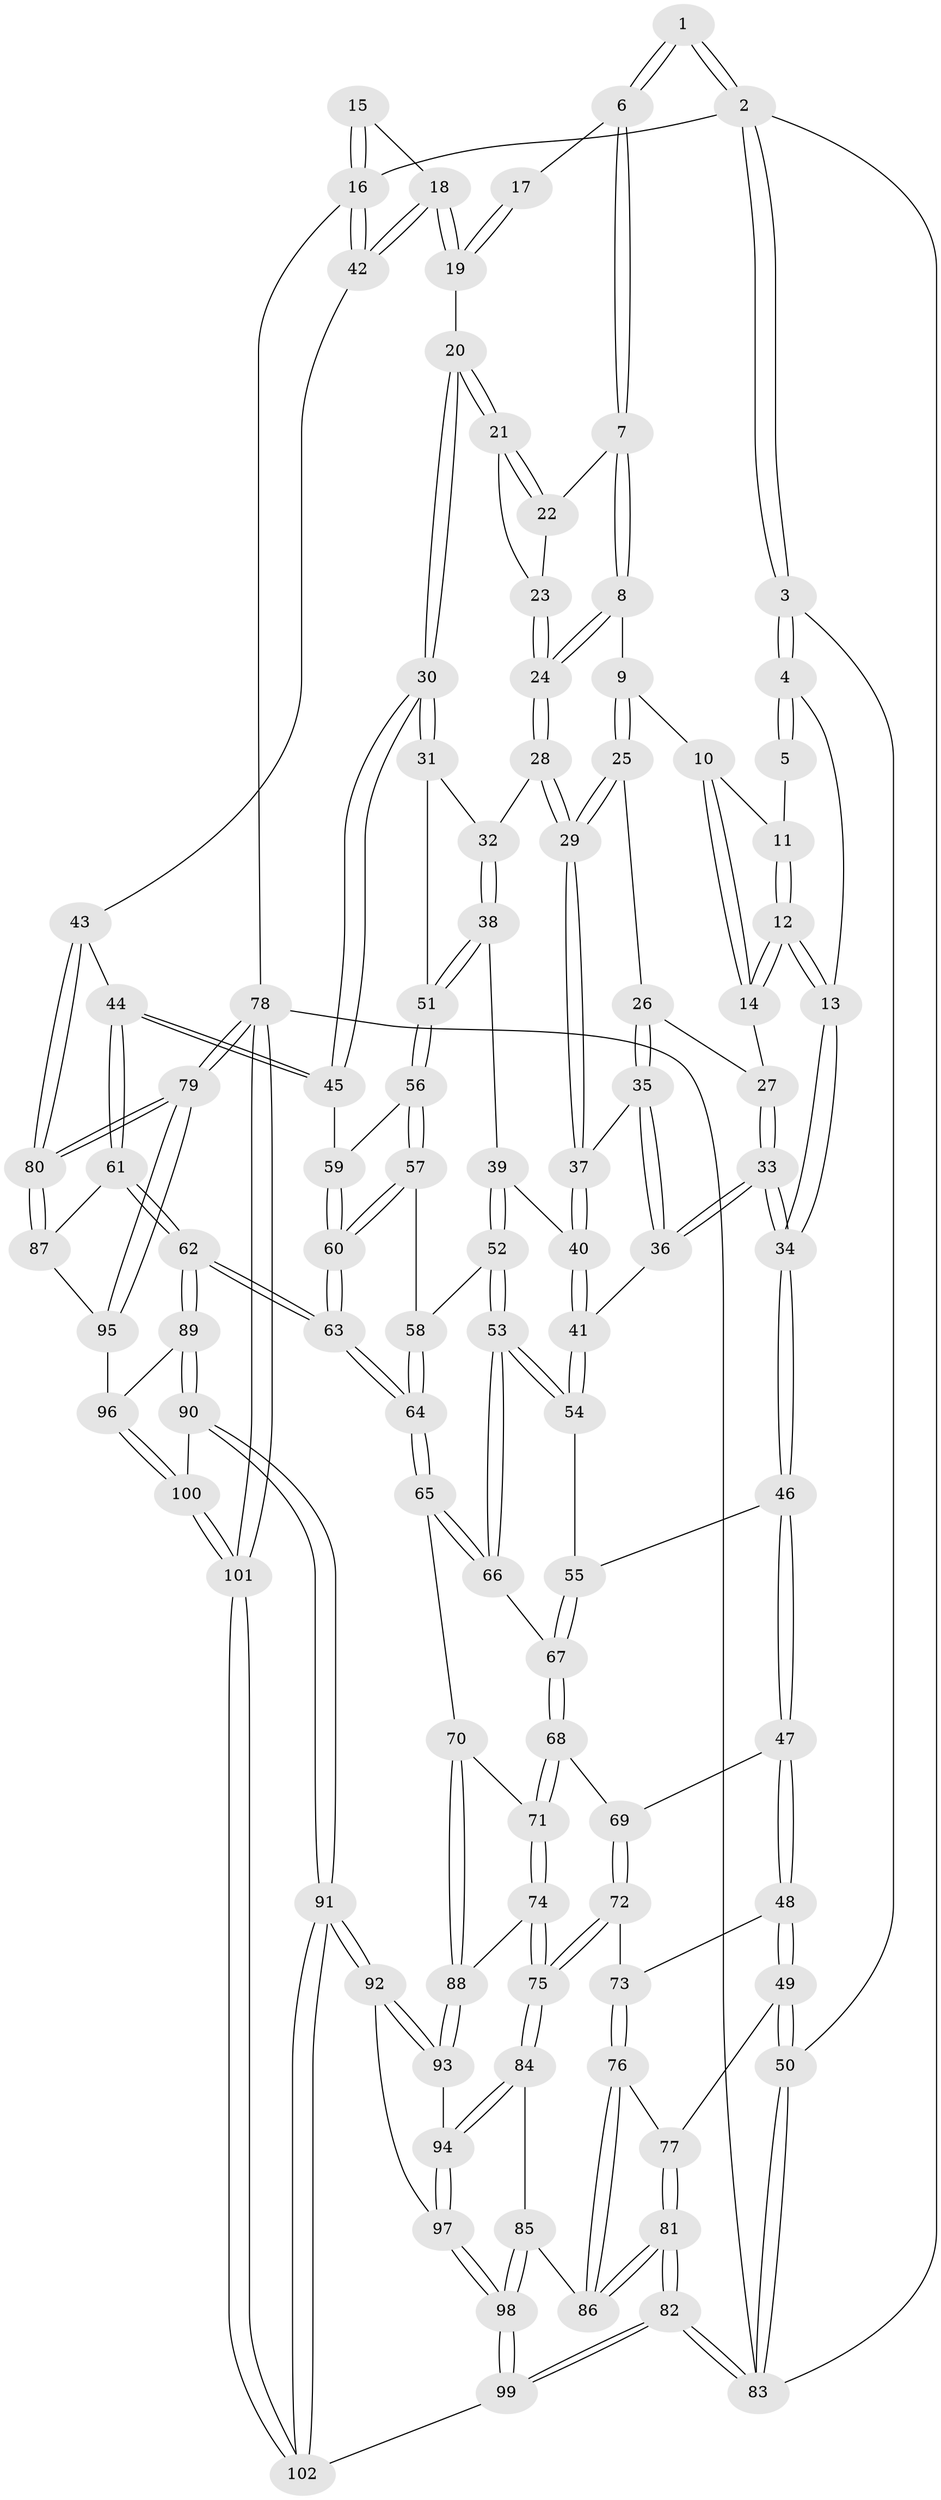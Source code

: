 // Generated by graph-tools (version 1.1) at 2025/59/03/09/25 04:59:57]
// undirected, 102 vertices, 252 edges
graph export_dot {
graph [start="1"]
  node [color=gray90,style=filled];
  1 [pos="+0.18988718494315046+0"];
  2 [pos="+0+0"];
  3 [pos="+0+0.22267636293874318"];
  4 [pos="+0+0.2189450017210846"];
  5 [pos="+0.15787355893551178+0.020769369684245968"];
  6 [pos="+0.5504617104462208+0"];
  7 [pos="+0.544194770808439+0"];
  8 [pos="+0.5173354243610931+0.0037321216775517674"];
  9 [pos="+0.4349015329233146+0.10111418649753263"];
  10 [pos="+0.28174930573949014+0.14445987855740908"];
  11 [pos="+0.1874297430243932+0.08206184572544713"];
  12 [pos="+0.1853186418298824+0.24446475959893718"];
  13 [pos="+0.11726271796356567+0.30251510960425826"];
  14 [pos="+0.2762849386001248+0.24106620227428596"];
  15 [pos="+0.7938140974992548+0"];
  16 [pos="+1+0"];
  17 [pos="+0.5749522469549917+0"];
  18 [pos="+0.959848854403647+0.2322910030720696"];
  19 [pos="+0.8814984426568345+0.23205123089082494"];
  20 [pos="+0.7867848177631628+0.2851628958528497"];
  21 [pos="+0.7317047861044368+0.23993788919804315"];
  22 [pos="+0.6905871851141444+0.1955326340908637"];
  23 [pos="+0.6308224574593176+0.22292994737247968"];
  24 [pos="+0.5619560194300942+0.23177648186655192"];
  25 [pos="+0.40711616284815744+0.1697710017016631"];
  26 [pos="+0.3583257881603427+0.2648311970316964"];
  27 [pos="+0.2797812907088475+0.2430119708669777"];
  28 [pos="+0.5621137463220343+0.2650300972596692"];
  29 [pos="+0.49748244499971855+0.3018846105940456"];
  30 [pos="+0.7204357762758951+0.3592563580045267"];
  31 [pos="+0.6558190201735612+0.3391316760606369"];
  32 [pos="+0.5672872749668374+0.27020491950790604"];
  33 [pos="+0.2425019728262859+0.4015787310012219"];
  34 [pos="+0.162057865343886+0.45775910830596644"];
  35 [pos="+0.37621779802210054+0.3087862673332158"];
  36 [pos="+0.35642277345562523+0.3506257722868935"];
  37 [pos="+0.4697235984767225+0.32213187166762736"];
  38 [pos="+0.5339182534229442+0.4245412696415566"];
  39 [pos="+0.5030362694129943+0.4185128721316218"];
  40 [pos="+0.48917571979394586+0.4021044033672094"];
  41 [pos="+0.3876636938007822+0.42596027101563244"];
  42 [pos="+1+0.29267057286078085"];
  43 [pos="+1+0.47604894531539227"];
  44 [pos="+0.8122473074593324+0.6135361548955292"];
  45 [pos="+0.7219535455304325+0.37884599554397413"];
  46 [pos="+0.15940534829316735+0.47376942001632494"];
  47 [pos="+0.13819729352544602+0.5111277659965234"];
  48 [pos="+0.03573972207336952+0.5626486147273343"];
  49 [pos="+0+0.5789249175956874"];
  50 [pos="+0+0.5748642838131023"];
  51 [pos="+0.5399495900524688+0.42703046015425944"];
  52 [pos="+0.44516133026329535+0.5144483137616793"];
  53 [pos="+0.41218371491162376+0.5223930484060372"];
  54 [pos="+0.38184576032043843+0.4866497152994281"];
  55 [pos="+0.229120858999526+0.48080702427016236"];
  56 [pos="+0.5483509622409352+0.4403303957387725"];
  57 [pos="+0.5470901393831952+0.4855851069765071"];
  58 [pos="+0.4830169773217784+0.5276838018485829"];
  59 [pos="+0.6145058457899039+0.4616237340237045"];
  60 [pos="+0.6155593159364854+0.5745870159906061"];
  61 [pos="+0.7499728109943649+0.6962686515437525"];
  62 [pos="+0.7395641034278538+0.7061331025886316"];
  63 [pos="+0.6486401097260935+0.6751150809065283"];
  64 [pos="+0.6354456609240817+0.6748360197406656"];
  65 [pos="+0.5665599179667975+0.6897755465712865"];
  66 [pos="+0.39835214270722435+0.5721598487961158"];
  67 [pos="+0.38355614313132913+0.5875431502344768"];
  68 [pos="+0.3232832256303789+0.6634665448836894"];
  69 [pos="+0.20220567614783624+0.5779429068029865"];
  70 [pos="+0.5218002260245045+0.7132691999039111"];
  71 [pos="+0.3294997657058145+0.6887469050876366"];
  72 [pos="+0.18912938502339524+0.7449219800624439"];
  73 [pos="+0.15090037365257833+0.7341319137238438"];
  74 [pos="+0.31326988114361776+0.7410637680380555"];
  75 [pos="+0.2616046363790908+0.8057773077130074"];
  76 [pos="+0.09825138473100663+0.7839313221330777"];
  77 [pos="+0.04077444497536408+0.7298872988561517"];
  78 [pos="+1+1"];
  79 [pos="+1+0.8561047838774847"];
  80 [pos="+1+0.8002176700338608"];
  81 [pos="+0+1"];
  82 [pos="+0+1"];
  83 [pos="+0+1"];
  84 [pos="+0.25898285905975227+0.8188111710821796"];
  85 [pos="+0.2482841718379376+0.8331741441727268"];
  86 [pos="+0.11434590319456155+0.8898380152429687"];
  87 [pos="+0.8511330595220965+0.73186758004105"];
  88 [pos="+0.454147412414946+0.826491035378043"];
  89 [pos="+0.7427821517989811+0.798655554914878"];
  90 [pos="+0.7399539395317435+0.8101694923943283"];
  91 [pos="+0.6504150120723089+0.9720189510604889"];
  92 [pos="+0.5594935220950542+0.9322086295402818"];
  93 [pos="+0.4541685702765752+0.8320620352760641"];
  94 [pos="+0.3889380247507978+0.8905179609728524"];
  95 [pos="+1+0.8569352547326935"];
  96 [pos="+0.9739633839914635+0.8784840946376332"];
  97 [pos="+0.3929841474175113+0.9533912375116449"];
  98 [pos="+0.3158672894344152+1"];
  99 [pos="+0.29463855402738254+1"];
  100 [pos="+0.9191485579284098+1"];
  101 [pos="+1+1"];
  102 [pos="+0.6409231696916082+1"];
  1 -- 2;
  1 -- 2;
  1 -- 6;
  1 -- 6;
  2 -- 3;
  2 -- 3;
  2 -- 16;
  2 -- 83;
  3 -- 4;
  3 -- 4;
  3 -- 50;
  4 -- 5;
  4 -- 5;
  4 -- 13;
  5 -- 11;
  6 -- 7;
  6 -- 7;
  6 -- 17;
  7 -- 8;
  7 -- 8;
  7 -- 22;
  8 -- 9;
  8 -- 24;
  8 -- 24;
  9 -- 10;
  9 -- 25;
  9 -- 25;
  10 -- 11;
  10 -- 14;
  10 -- 14;
  11 -- 12;
  11 -- 12;
  12 -- 13;
  12 -- 13;
  12 -- 14;
  12 -- 14;
  13 -- 34;
  13 -- 34;
  14 -- 27;
  15 -- 16;
  15 -- 16;
  15 -- 18;
  16 -- 42;
  16 -- 42;
  16 -- 78;
  17 -- 19;
  17 -- 19;
  18 -- 19;
  18 -- 19;
  18 -- 42;
  18 -- 42;
  19 -- 20;
  20 -- 21;
  20 -- 21;
  20 -- 30;
  20 -- 30;
  21 -- 22;
  21 -- 22;
  21 -- 23;
  22 -- 23;
  23 -- 24;
  23 -- 24;
  24 -- 28;
  24 -- 28;
  25 -- 26;
  25 -- 29;
  25 -- 29;
  26 -- 27;
  26 -- 35;
  26 -- 35;
  27 -- 33;
  27 -- 33;
  28 -- 29;
  28 -- 29;
  28 -- 32;
  29 -- 37;
  29 -- 37;
  30 -- 31;
  30 -- 31;
  30 -- 45;
  30 -- 45;
  31 -- 32;
  31 -- 51;
  32 -- 38;
  32 -- 38;
  33 -- 34;
  33 -- 34;
  33 -- 36;
  33 -- 36;
  34 -- 46;
  34 -- 46;
  35 -- 36;
  35 -- 36;
  35 -- 37;
  36 -- 41;
  37 -- 40;
  37 -- 40;
  38 -- 39;
  38 -- 51;
  38 -- 51;
  39 -- 40;
  39 -- 52;
  39 -- 52;
  40 -- 41;
  40 -- 41;
  41 -- 54;
  41 -- 54;
  42 -- 43;
  43 -- 44;
  43 -- 80;
  43 -- 80;
  44 -- 45;
  44 -- 45;
  44 -- 61;
  44 -- 61;
  45 -- 59;
  46 -- 47;
  46 -- 47;
  46 -- 55;
  47 -- 48;
  47 -- 48;
  47 -- 69;
  48 -- 49;
  48 -- 49;
  48 -- 73;
  49 -- 50;
  49 -- 50;
  49 -- 77;
  50 -- 83;
  50 -- 83;
  51 -- 56;
  51 -- 56;
  52 -- 53;
  52 -- 53;
  52 -- 58;
  53 -- 54;
  53 -- 54;
  53 -- 66;
  53 -- 66;
  54 -- 55;
  55 -- 67;
  55 -- 67;
  56 -- 57;
  56 -- 57;
  56 -- 59;
  57 -- 58;
  57 -- 60;
  57 -- 60;
  58 -- 64;
  58 -- 64;
  59 -- 60;
  59 -- 60;
  60 -- 63;
  60 -- 63;
  61 -- 62;
  61 -- 62;
  61 -- 87;
  62 -- 63;
  62 -- 63;
  62 -- 89;
  62 -- 89;
  63 -- 64;
  63 -- 64;
  64 -- 65;
  64 -- 65;
  65 -- 66;
  65 -- 66;
  65 -- 70;
  66 -- 67;
  67 -- 68;
  67 -- 68;
  68 -- 69;
  68 -- 71;
  68 -- 71;
  69 -- 72;
  69 -- 72;
  70 -- 71;
  70 -- 88;
  70 -- 88;
  71 -- 74;
  71 -- 74;
  72 -- 73;
  72 -- 75;
  72 -- 75;
  73 -- 76;
  73 -- 76;
  74 -- 75;
  74 -- 75;
  74 -- 88;
  75 -- 84;
  75 -- 84;
  76 -- 77;
  76 -- 86;
  76 -- 86;
  77 -- 81;
  77 -- 81;
  78 -- 79;
  78 -- 79;
  78 -- 101;
  78 -- 101;
  78 -- 83;
  79 -- 80;
  79 -- 80;
  79 -- 95;
  79 -- 95;
  80 -- 87;
  80 -- 87;
  81 -- 82;
  81 -- 82;
  81 -- 86;
  81 -- 86;
  82 -- 83;
  82 -- 83;
  82 -- 99;
  82 -- 99;
  84 -- 85;
  84 -- 94;
  84 -- 94;
  85 -- 86;
  85 -- 98;
  85 -- 98;
  87 -- 95;
  88 -- 93;
  88 -- 93;
  89 -- 90;
  89 -- 90;
  89 -- 96;
  90 -- 91;
  90 -- 91;
  90 -- 100;
  91 -- 92;
  91 -- 92;
  91 -- 102;
  91 -- 102;
  92 -- 93;
  92 -- 93;
  92 -- 97;
  93 -- 94;
  94 -- 97;
  94 -- 97;
  95 -- 96;
  96 -- 100;
  96 -- 100;
  97 -- 98;
  97 -- 98;
  98 -- 99;
  98 -- 99;
  99 -- 102;
  100 -- 101;
  100 -- 101;
  101 -- 102;
  101 -- 102;
}
